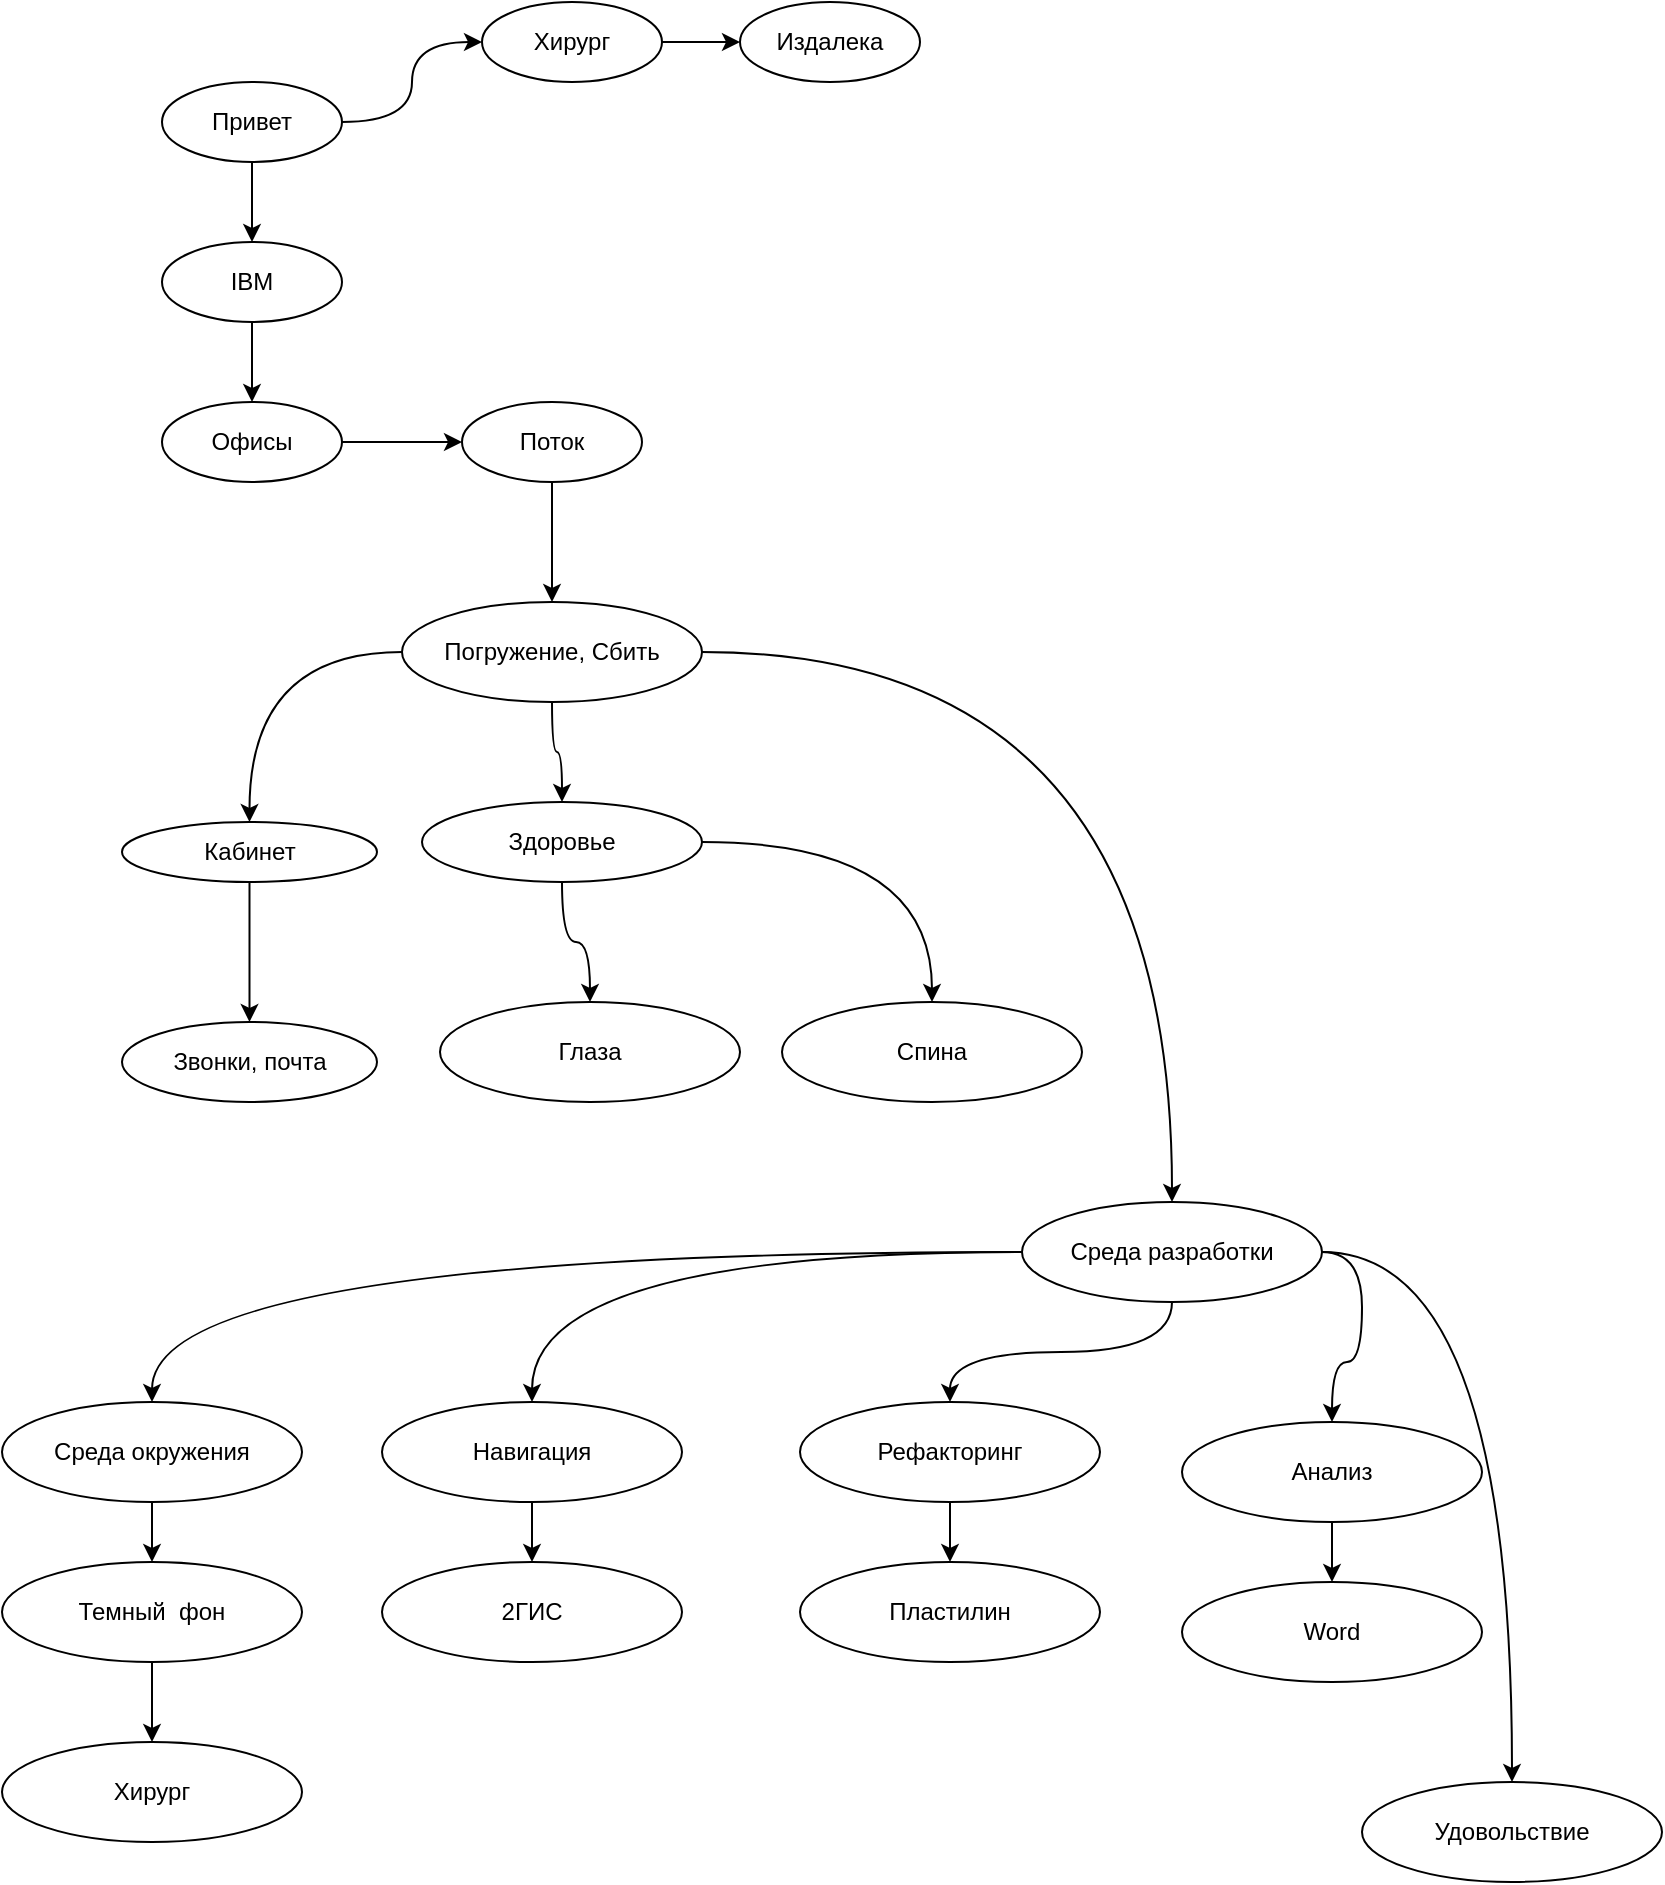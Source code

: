 <mxfile version="13.9.9" type="device"><diagram id="ZXOWIZ-pXyA1S5v6_mLf" name="Страница 1"><mxGraphModel dx="885" dy="651" grid="1" gridSize="10" guides="1" tooltips="1" connect="1" arrows="1" fold="1" page="1" pageScale="1" pageWidth="827" pageHeight="1169" math="0" shadow="0"><root><mxCell id="0"/><mxCell id="1" parent="0"/><mxCell id="mhBA7VQvRO4aVulYtMcH-3" value="" style="edgeStyle=orthogonalEdgeStyle;rounded=0;orthogonalLoop=1;jettySize=auto;html=1;curved=1;" edge="1" parent="1" source="mhBA7VQvRO4aVulYtMcH-1" target="mhBA7VQvRO4aVulYtMcH-2"><mxGeometry relative="1" as="geometry"/></mxCell><mxCell id="mhBA7VQvRO4aVulYtMcH-7" value="" style="edgeStyle=orthogonalEdgeStyle;rounded=0;orthogonalLoop=1;jettySize=auto;html=1;curved=1;" edge="1" parent="1" source="mhBA7VQvRO4aVulYtMcH-1" target="mhBA7VQvRO4aVulYtMcH-6"><mxGeometry relative="1" as="geometry"/></mxCell><mxCell id="mhBA7VQvRO4aVulYtMcH-1" value="Привет" style="ellipse;whiteSpace=wrap;html=1;" vertex="1" parent="1"><mxGeometry x="80" y="90" width="90" height="40" as="geometry"/></mxCell><mxCell id="mhBA7VQvRO4aVulYtMcH-13" value="" style="edgeStyle=orthogonalEdgeStyle;curved=1;rounded=0;orthogonalLoop=1;jettySize=auto;html=1;" edge="1" parent="1" source="mhBA7VQvRO4aVulYtMcH-2" target="mhBA7VQvRO4aVulYtMcH-12"><mxGeometry relative="1" as="geometry"/></mxCell><mxCell id="mhBA7VQvRO4aVulYtMcH-2" value="Хирург" style="ellipse;whiteSpace=wrap;html=1;" vertex="1" parent="1"><mxGeometry x="240" y="50" width="90" height="40" as="geometry"/></mxCell><mxCell id="mhBA7VQvRO4aVulYtMcH-9" value="" style="edgeStyle=orthogonalEdgeStyle;curved=1;rounded=0;orthogonalLoop=1;jettySize=auto;html=1;" edge="1" parent="1" source="mhBA7VQvRO4aVulYtMcH-6" target="mhBA7VQvRO4aVulYtMcH-8"><mxGeometry relative="1" as="geometry"/></mxCell><mxCell id="mhBA7VQvRO4aVulYtMcH-6" value="IBM" style="ellipse;whiteSpace=wrap;html=1;" vertex="1" parent="1"><mxGeometry x="80" y="170" width="90" height="40" as="geometry"/></mxCell><mxCell id="mhBA7VQvRO4aVulYtMcH-15" value="" style="edgeStyle=orthogonalEdgeStyle;curved=1;rounded=0;orthogonalLoop=1;jettySize=auto;html=1;" edge="1" parent="1" source="mhBA7VQvRO4aVulYtMcH-8" target="mhBA7VQvRO4aVulYtMcH-14"><mxGeometry relative="1" as="geometry"/></mxCell><mxCell id="mhBA7VQvRO4aVulYtMcH-8" value="Офисы" style="ellipse;whiteSpace=wrap;html=1;" vertex="1" parent="1"><mxGeometry x="80" y="250" width="90" height="40" as="geometry"/></mxCell><mxCell id="mhBA7VQvRO4aVulYtMcH-12" value="Издалека" style="ellipse;whiteSpace=wrap;html=1;" vertex="1" parent="1"><mxGeometry x="369" y="50" width="90" height="40" as="geometry"/></mxCell><mxCell id="mhBA7VQvRO4aVulYtMcH-17" value="" style="edgeStyle=orthogonalEdgeStyle;curved=1;rounded=0;orthogonalLoop=1;jettySize=auto;html=1;" edge="1" parent="1" source="mhBA7VQvRO4aVulYtMcH-14" target="mhBA7VQvRO4aVulYtMcH-16"><mxGeometry relative="1" as="geometry"/></mxCell><mxCell id="mhBA7VQvRO4aVulYtMcH-14" value="Поток" style="ellipse;whiteSpace=wrap;html=1;" vertex="1" parent="1"><mxGeometry x="230" y="250" width="90" height="40" as="geometry"/></mxCell><mxCell id="mhBA7VQvRO4aVulYtMcH-19" value="" style="edgeStyle=orthogonalEdgeStyle;curved=1;rounded=0;orthogonalLoop=1;jettySize=auto;html=1;" edge="1" parent="1" source="mhBA7VQvRO4aVulYtMcH-16" target="mhBA7VQvRO4aVulYtMcH-18"><mxGeometry relative="1" as="geometry"/></mxCell><mxCell id="mhBA7VQvRO4aVulYtMcH-21" value="" style="edgeStyle=orthogonalEdgeStyle;curved=1;rounded=0;orthogonalLoop=1;jettySize=auto;html=1;" edge="1" parent="1" source="mhBA7VQvRO4aVulYtMcH-16" target="mhBA7VQvRO4aVulYtMcH-20"><mxGeometry relative="1" as="geometry"/></mxCell><mxCell id="mhBA7VQvRO4aVulYtMcH-29" value="" style="edgeStyle=orthogonalEdgeStyle;curved=1;rounded=0;orthogonalLoop=1;jettySize=auto;html=1;" edge="1" parent="1" source="mhBA7VQvRO4aVulYtMcH-16" target="mhBA7VQvRO4aVulYtMcH-28"><mxGeometry relative="1" as="geometry"/></mxCell><mxCell id="mhBA7VQvRO4aVulYtMcH-16" value="Погружение, Сбить" style="ellipse;whiteSpace=wrap;html=1;" vertex="1" parent="1"><mxGeometry x="200" y="350" width="150" height="50" as="geometry"/></mxCell><mxCell id="mhBA7VQvRO4aVulYtMcH-27" value="" style="edgeStyle=orthogonalEdgeStyle;curved=1;rounded=0;orthogonalLoop=1;jettySize=auto;html=1;" edge="1" parent="1" source="mhBA7VQvRO4aVulYtMcH-18" target="mhBA7VQvRO4aVulYtMcH-26"><mxGeometry relative="1" as="geometry"/></mxCell><mxCell id="mhBA7VQvRO4aVulYtMcH-18" value="Кабинет" style="ellipse;whiteSpace=wrap;html=1;" vertex="1" parent="1"><mxGeometry x="60" y="460" width="127.5" height="30" as="geometry"/></mxCell><mxCell id="mhBA7VQvRO4aVulYtMcH-23" value="" style="edgeStyle=orthogonalEdgeStyle;curved=1;rounded=0;orthogonalLoop=1;jettySize=auto;html=1;" edge="1" parent="1" source="mhBA7VQvRO4aVulYtMcH-20" target="mhBA7VQvRO4aVulYtMcH-22"><mxGeometry relative="1" as="geometry"/></mxCell><mxCell id="mhBA7VQvRO4aVulYtMcH-25" value="" style="edgeStyle=orthogonalEdgeStyle;curved=1;rounded=0;orthogonalLoop=1;jettySize=auto;html=1;" edge="1" parent="1" source="mhBA7VQvRO4aVulYtMcH-20" target="mhBA7VQvRO4aVulYtMcH-24"><mxGeometry relative="1" as="geometry"/></mxCell><mxCell id="mhBA7VQvRO4aVulYtMcH-20" value="Здоровье" style="ellipse;whiteSpace=wrap;html=1;" vertex="1" parent="1"><mxGeometry x="210" y="450" width="140" height="40" as="geometry"/></mxCell><mxCell id="mhBA7VQvRO4aVulYtMcH-22" value="Глаза" style="ellipse;whiteSpace=wrap;html=1;" vertex="1" parent="1"><mxGeometry x="219" y="550" width="150" height="50" as="geometry"/></mxCell><mxCell id="mhBA7VQvRO4aVulYtMcH-24" value="Спина" style="ellipse;whiteSpace=wrap;html=1;" vertex="1" parent="1"><mxGeometry x="390" y="550" width="150" height="50" as="geometry"/></mxCell><mxCell id="mhBA7VQvRO4aVulYtMcH-26" value="Звонки, почта" style="ellipse;whiteSpace=wrap;html=1;" vertex="1" parent="1"><mxGeometry x="60" y="560" width="127.5" height="40" as="geometry"/></mxCell><mxCell id="mhBA7VQvRO4aVulYtMcH-31" value="" style="edgeStyle=orthogonalEdgeStyle;curved=1;rounded=0;orthogonalLoop=1;jettySize=auto;html=1;" edge="1" parent="1" source="mhBA7VQvRO4aVulYtMcH-28" target="mhBA7VQvRO4aVulYtMcH-30"><mxGeometry relative="1" as="geometry"/></mxCell><mxCell id="mhBA7VQvRO4aVulYtMcH-35" value="" style="edgeStyle=orthogonalEdgeStyle;curved=1;rounded=0;orthogonalLoop=1;jettySize=auto;html=1;" edge="1" parent="1" source="mhBA7VQvRO4aVulYtMcH-28" target="mhBA7VQvRO4aVulYtMcH-34"><mxGeometry relative="1" as="geometry"/></mxCell><mxCell id="mhBA7VQvRO4aVulYtMcH-41" value="" style="edgeStyle=orthogonalEdgeStyle;curved=1;rounded=0;orthogonalLoop=1;jettySize=auto;html=1;" edge="1" parent="1" source="mhBA7VQvRO4aVulYtMcH-28" target="mhBA7VQvRO4aVulYtMcH-40"><mxGeometry relative="1" as="geometry"/></mxCell><mxCell id="mhBA7VQvRO4aVulYtMcH-45" value="" style="edgeStyle=orthogonalEdgeStyle;curved=1;rounded=0;orthogonalLoop=1;jettySize=auto;html=1;exitX=1;exitY=0.5;exitDx=0;exitDy=0;" edge="1" parent="1" source="mhBA7VQvRO4aVulYtMcH-28" target="mhBA7VQvRO4aVulYtMcH-44"><mxGeometry relative="1" as="geometry"/></mxCell><mxCell id="mhBA7VQvRO4aVulYtMcH-49" value="" style="edgeStyle=orthogonalEdgeStyle;curved=1;rounded=0;orthogonalLoop=1;jettySize=auto;html=1;" edge="1" parent="1" source="mhBA7VQvRO4aVulYtMcH-28" target="mhBA7VQvRO4aVulYtMcH-48"><mxGeometry relative="1" as="geometry"/></mxCell><mxCell id="mhBA7VQvRO4aVulYtMcH-28" value="Среда разработки" style="ellipse;whiteSpace=wrap;html=1;" vertex="1" parent="1"><mxGeometry x="510" y="650" width="150" height="50" as="geometry"/></mxCell><mxCell id="mhBA7VQvRO4aVulYtMcH-33" value="" style="edgeStyle=orthogonalEdgeStyle;curved=1;rounded=0;orthogonalLoop=1;jettySize=auto;html=1;" edge="1" parent="1" source="mhBA7VQvRO4aVulYtMcH-30" target="mhBA7VQvRO4aVulYtMcH-32"><mxGeometry relative="1" as="geometry"/></mxCell><mxCell id="mhBA7VQvRO4aVulYtMcH-30" value="Навигация" style="ellipse;whiteSpace=wrap;html=1;" vertex="1" parent="1"><mxGeometry x="190" y="750" width="150" height="50" as="geometry"/></mxCell><mxCell id="mhBA7VQvRO4aVulYtMcH-32" value="2ГИС" style="ellipse;whiteSpace=wrap;html=1;" vertex="1" parent="1"><mxGeometry x="190" y="830" width="150" height="50" as="geometry"/></mxCell><mxCell id="mhBA7VQvRO4aVulYtMcH-37" value="" style="edgeStyle=orthogonalEdgeStyle;curved=1;rounded=0;orthogonalLoop=1;jettySize=auto;html=1;" edge="1" parent="1" source="mhBA7VQvRO4aVulYtMcH-34" target="mhBA7VQvRO4aVulYtMcH-36"><mxGeometry relative="1" as="geometry"/></mxCell><mxCell id="mhBA7VQvRO4aVulYtMcH-34" value="Среда окружения" style="ellipse;whiteSpace=wrap;html=1;" vertex="1" parent="1"><mxGeometry y="750" width="150" height="50" as="geometry"/></mxCell><mxCell id="mhBA7VQvRO4aVulYtMcH-39" value="" style="edgeStyle=orthogonalEdgeStyle;curved=1;rounded=0;orthogonalLoop=1;jettySize=auto;html=1;" edge="1" parent="1" source="mhBA7VQvRO4aVulYtMcH-36" target="mhBA7VQvRO4aVulYtMcH-38"><mxGeometry relative="1" as="geometry"/></mxCell><mxCell id="mhBA7VQvRO4aVulYtMcH-36" value="Темный&amp;nbsp; фон" style="ellipse;whiteSpace=wrap;html=1;" vertex="1" parent="1"><mxGeometry y="830" width="150" height="50" as="geometry"/></mxCell><mxCell id="mhBA7VQvRO4aVulYtMcH-38" value="Хирург" style="ellipse;whiteSpace=wrap;html=1;" vertex="1" parent="1"><mxGeometry y="920" width="150" height="50" as="geometry"/></mxCell><mxCell id="mhBA7VQvRO4aVulYtMcH-43" value="" style="edgeStyle=orthogonalEdgeStyle;curved=1;rounded=0;orthogonalLoop=1;jettySize=auto;html=1;" edge="1" parent="1" source="mhBA7VQvRO4aVulYtMcH-40" target="mhBA7VQvRO4aVulYtMcH-42"><mxGeometry relative="1" as="geometry"/></mxCell><mxCell id="mhBA7VQvRO4aVulYtMcH-40" value="Рефакторинг" style="ellipse;whiteSpace=wrap;html=1;" vertex="1" parent="1"><mxGeometry x="399" y="750" width="150" height="50" as="geometry"/></mxCell><mxCell id="mhBA7VQvRO4aVulYtMcH-42" value="Пластилин" style="ellipse;whiteSpace=wrap;html=1;" vertex="1" parent="1"><mxGeometry x="399" y="830" width="150" height="50" as="geometry"/></mxCell><mxCell id="mhBA7VQvRO4aVulYtMcH-47" value="" style="edgeStyle=orthogonalEdgeStyle;curved=1;rounded=0;orthogonalLoop=1;jettySize=auto;html=1;" edge="1" parent="1" source="mhBA7VQvRO4aVulYtMcH-44" target="mhBA7VQvRO4aVulYtMcH-46"><mxGeometry relative="1" as="geometry"/></mxCell><mxCell id="mhBA7VQvRO4aVulYtMcH-44" value="Анализ" style="ellipse;whiteSpace=wrap;html=1;" vertex="1" parent="1"><mxGeometry x="590" y="760" width="150" height="50" as="geometry"/></mxCell><mxCell id="mhBA7VQvRO4aVulYtMcH-46" value="Word" style="ellipse;whiteSpace=wrap;html=1;" vertex="1" parent="1"><mxGeometry x="590" y="840" width="150" height="50" as="geometry"/></mxCell><mxCell id="mhBA7VQvRO4aVulYtMcH-48" value="Удовольствие" style="ellipse;whiteSpace=wrap;html=1;" vertex="1" parent="1"><mxGeometry x="680" y="940" width="150" height="50" as="geometry"/></mxCell></root></mxGraphModel></diagram></mxfile>